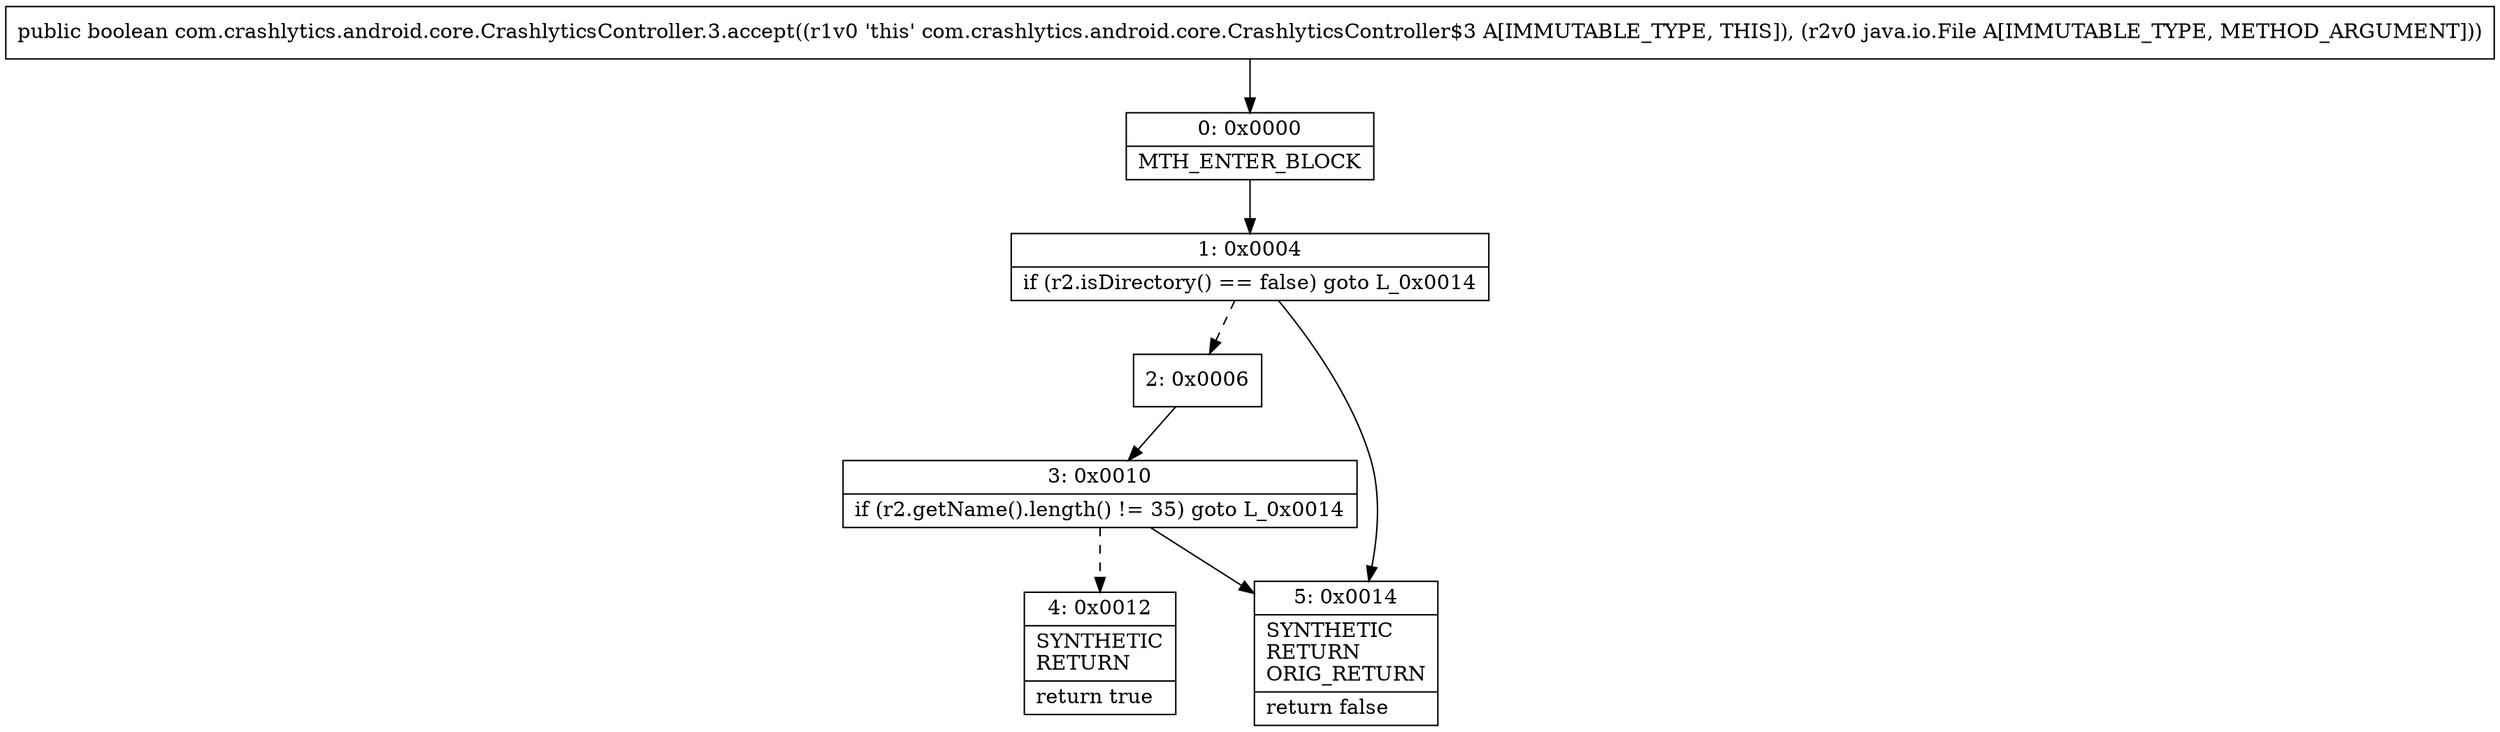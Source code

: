 digraph "CFG forcom.crashlytics.android.core.CrashlyticsController.3.accept(Ljava\/io\/File;)Z" {
Node_0 [shape=record,label="{0\:\ 0x0000|MTH_ENTER_BLOCK\l}"];
Node_1 [shape=record,label="{1\:\ 0x0004|if (r2.isDirectory() == false) goto L_0x0014\l}"];
Node_2 [shape=record,label="{2\:\ 0x0006}"];
Node_3 [shape=record,label="{3\:\ 0x0010|if (r2.getName().length() != 35) goto L_0x0014\l}"];
Node_4 [shape=record,label="{4\:\ 0x0012|SYNTHETIC\lRETURN\l|return true\l}"];
Node_5 [shape=record,label="{5\:\ 0x0014|SYNTHETIC\lRETURN\lORIG_RETURN\l|return false\l}"];
MethodNode[shape=record,label="{public boolean com.crashlytics.android.core.CrashlyticsController.3.accept((r1v0 'this' com.crashlytics.android.core.CrashlyticsController$3 A[IMMUTABLE_TYPE, THIS]), (r2v0 java.io.File A[IMMUTABLE_TYPE, METHOD_ARGUMENT])) }"];
MethodNode -> Node_0;
Node_0 -> Node_1;
Node_1 -> Node_2[style=dashed];
Node_1 -> Node_5;
Node_2 -> Node_3;
Node_3 -> Node_4[style=dashed];
Node_3 -> Node_5;
}

